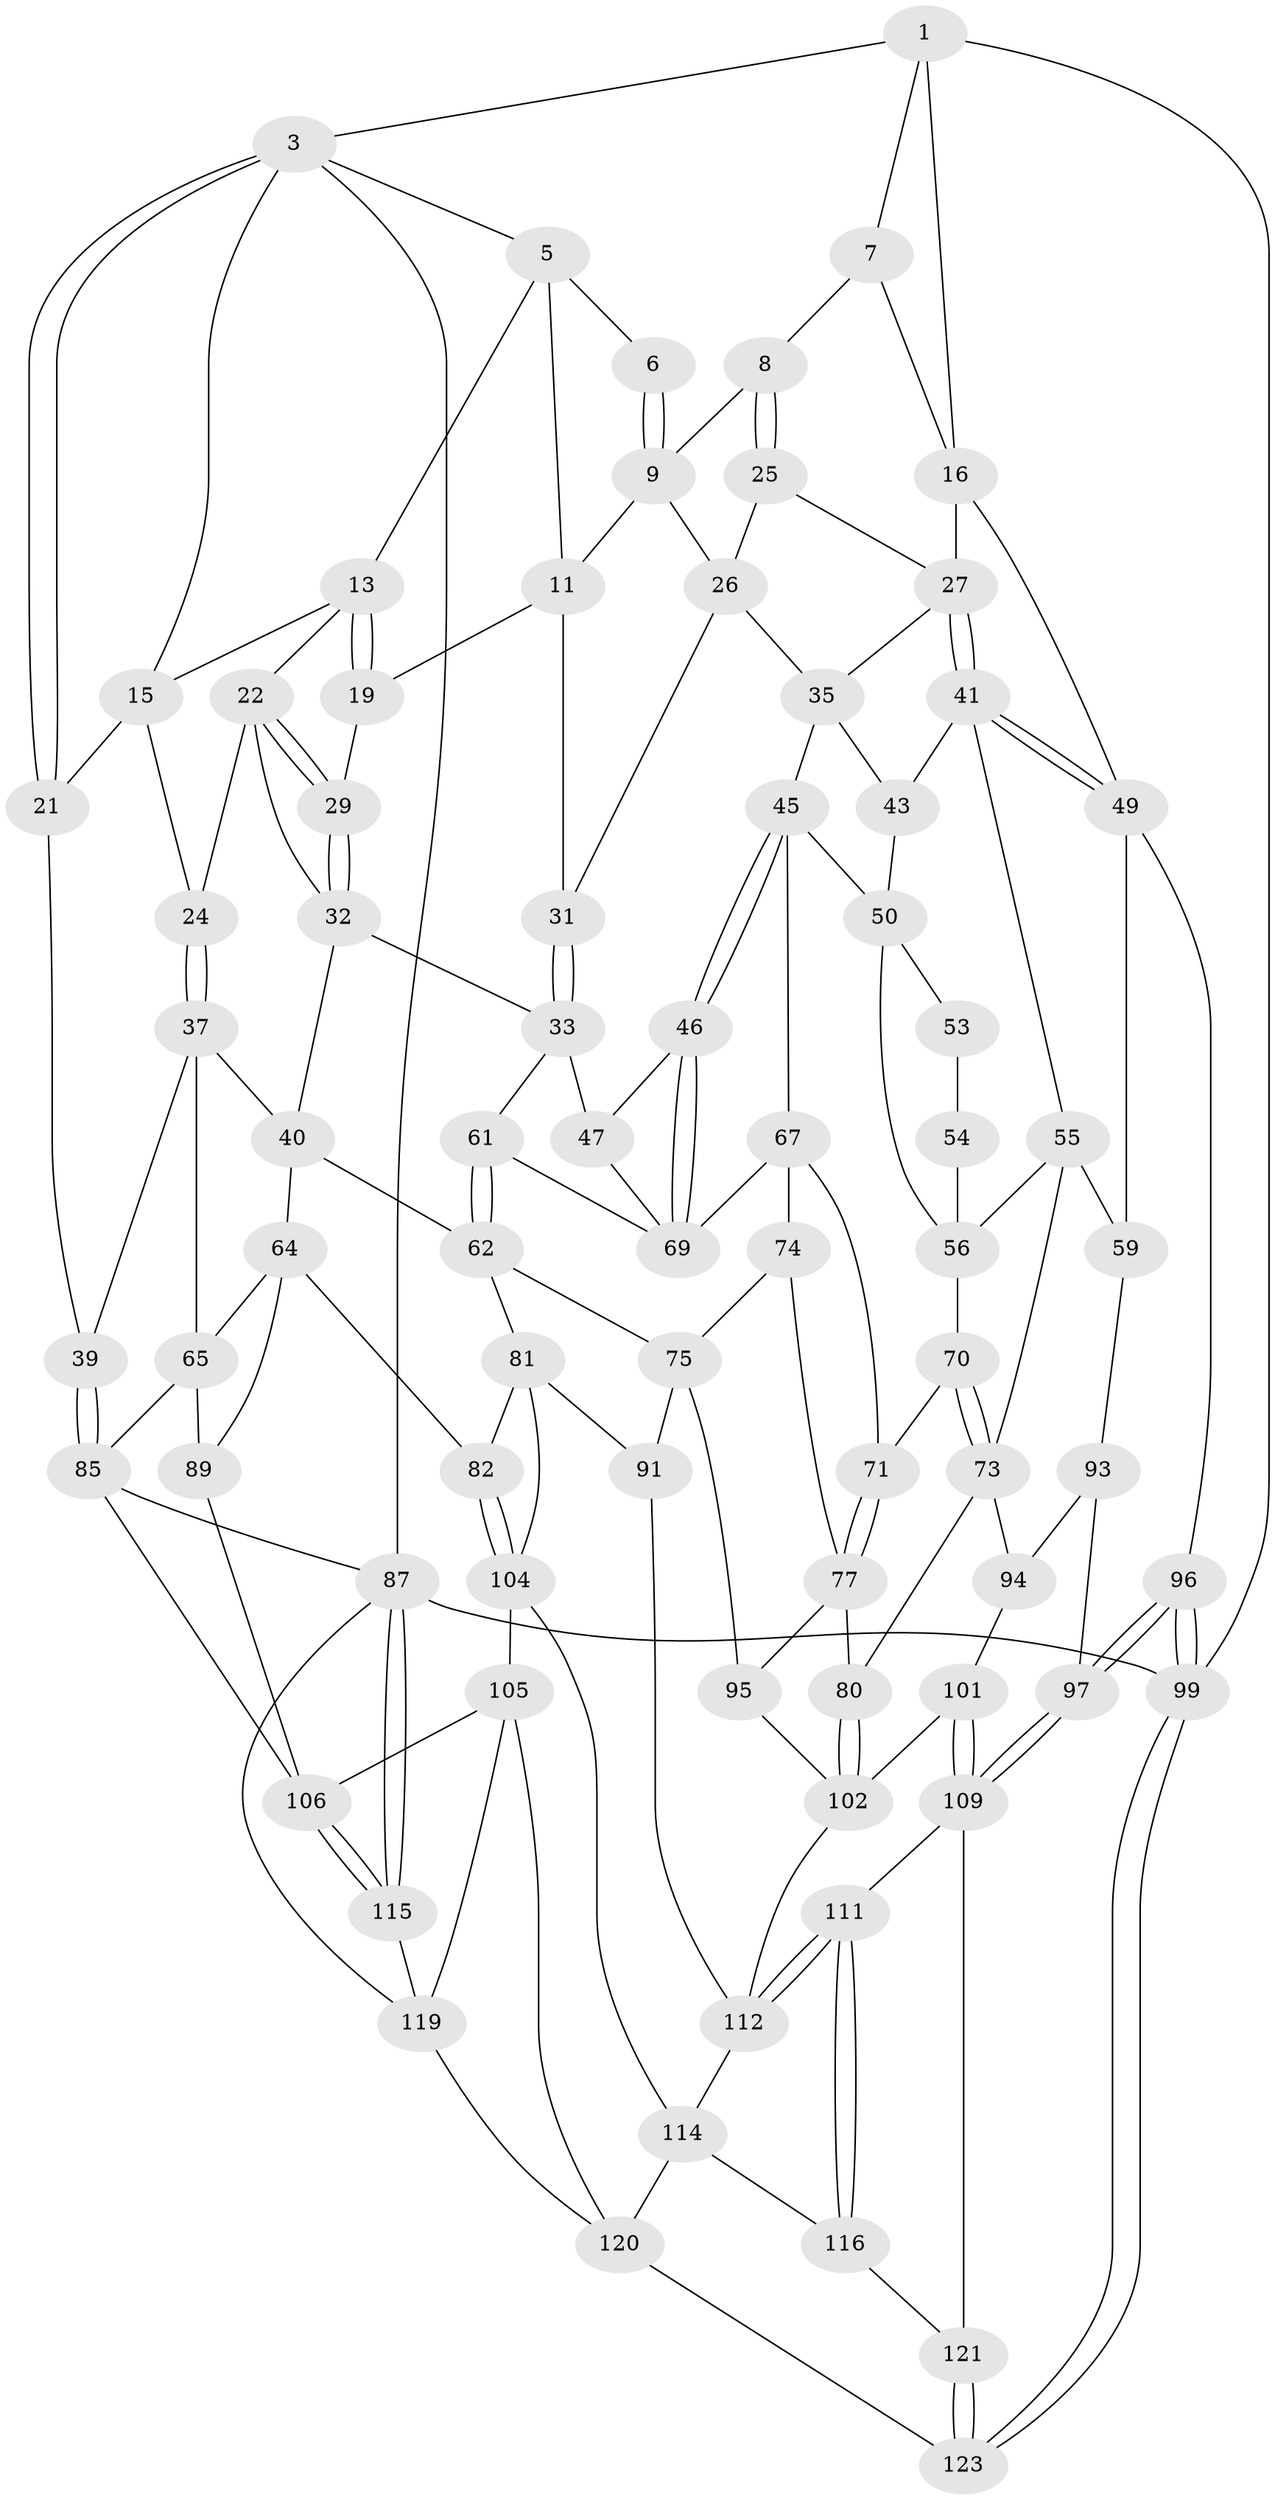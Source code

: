 // Generated by graph-tools (version 1.1) at 2025/24/03/03/25 07:24:40]
// undirected, 78 vertices, 166 edges
graph export_dot {
graph [start="1"]
  node [color=gray90,style=filled];
  1 [pos="+0.7871515522119874+0",super="+2"];
  3 [pos="+0+0",super="+4"];
  5 [pos="+0.37177464740171673+0",super="+12"];
  6 [pos="+0.5363178458440966+0"];
  7 [pos="+0.7813342198355155+0"];
  8 [pos="+0.666350529287432+0.06516353059987044"];
  9 [pos="+0.5666598535799257+0.028293531105754964",super="+10"];
  11 [pos="+0.4559691121765489+0.05795776529496496",super="+18"];
  13 [pos="+0.33919041615527445+0.1149764443742359",super="+14"];
  15 [pos="+0.18137032930604083+0.001445274152359633",super="+20"];
  16 [pos="+1+0.017257208500562463",super="+17"];
  19 [pos="+0.3424251134157194+0.14159699595859077"];
  21 [pos="+0+0"];
  22 [pos="+0.24324509320266777+0.13560195675348277",super="+23"];
  24 [pos="+0.11671554177865769+0.15885969232739539"];
  25 [pos="+0.6555663696930052+0.13046298766550968"];
  26 [pos="+0.5152072308069712+0.11147714484514358",super="+30"];
  27 [pos="+0.8433105772989683+0.1772773750058235",super="+28"];
  29 [pos="+0.3366901128147468+0.14983309660089444"];
  31 [pos="+0.44164325369814983+0.20538021795043623"];
  32 [pos="+0.28475591690392016+0.230772575270148",super="+34"];
  33 [pos="+0.3226140317596822+0.2925894178452114",super="+48"];
  35 [pos="+0.643773774882049+0.19056675687195176",super="+36"];
  37 [pos="+0.11171569577271148+0.24372483467912134",super="+38"];
  39 [pos="+0+0.25749524134657165"];
  40 [pos="+0.22226573450338763+0.2661617828110303",super="+63"];
  41 [pos="+0.8452323019702961+0.18621312360644388",super="+42"];
  43 [pos="+0.8160932452928193+0.21110407811135518",super="+44"];
  45 [pos="+0.506175170281212+0.27545774325852956",super="+52"];
  46 [pos="+0.4705595685784581+0.3283771731067456"];
  47 [pos="+0.3658331608900769+0.33229818397442334"];
  49 [pos="+1+0.34953752692998574",super="+58"];
  50 [pos="+0.6488816557885727+0.29732247486122926",super="+51"];
  53 [pos="+0.6882086657292735+0.3072869063440736"];
  54 [pos="+0.7432259196199292+0.2765350551411901",super="+57"];
  55 [pos="+0.8127525639959045+0.35258632639583704",super="+60"];
  56 [pos="+0.8013121829549239+0.3553080609912592",super="+66"];
  59 [pos="+0.9937541953303607+0.4402631471568469"];
  61 [pos="+0.3109756864984478+0.43310495071344546"];
  62 [pos="+0.30824108397266725+0.4406944001163243",super="+76"];
  64 [pos="+0.18445116103181333+0.4517142978321688",super="+83"];
  65 [pos="+0.10247161692849178+0.4336216319343229",super="+84"];
  67 [pos="+0.5803554791553566+0.4336088996965498",super="+68"];
  69 [pos="+0.5021199306025459+0.44116175704823063",super="+72"];
  70 [pos="+0.7143120078344701+0.4410732188420922"];
  71 [pos="+0.6374609968478233+0.4635401112799221"];
  73 [pos="+0.7659118411493604+0.5120458113301354",super="+79"];
  74 [pos="+0.49411437917663165+0.4810113321079933"];
  75 [pos="+0.40575284807011625+0.49803343523101384",super="+90"];
  77 [pos="+0.6473848751906893+0.5578218715316834",super="+78"];
  80 [pos="+0.7509969653012927+0.5857740476345868"];
  81 [pos="+0.2769278585538772+0.6238831953430672",super="+92"];
  82 [pos="+0.25075355266599075+0.6277717093477447"];
  85 [pos="+0+0.47908752589416514",super="+86"];
  87 [pos="+0+1",super="+88"];
  89 [pos="+0.10883544008158268+0.6480547548876128"];
  91 [pos="+0.37205135094136854+0.6516733941655876"];
  93 [pos="+0.9074222309409664+0.5409271283808869",super="+98"];
  94 [pos="+0.8228299210288601+0.584834995777473",super="+100"];
  95 [pos="+0.5358978036548205+0.6739002527111986"];
  96 [pos="+1+1"];
  97 [pos="+1+1"];
  99 [pos="+1+1"];
  101 [pos="+0.7345198374960776+0.6864487528756765"];
  102 [pos="+0.7231038128809775+0.6593436406068451",super="+103"];
  104 [pos="+0.23041549762698924+0.7768982490769107",super="+108"];
  105 [pos="+0.18768649889225694+0.7847573656686695",super="+118"];
  106 [pos="+0.08264755550008766+0.7297575144502932",super="+107"];
  109 [pos="+0.7063429483143593+0.8133540070948464",super="+110"];
  111 [pos="+0.5379528758531512+0.7322209910439832"];
  112 [pos="+0.5286968976194854+0.7024036847727582",super="+113"];
  114 [pos="+0.3160380165554258+0.8234016497234",super="+117"];
  115 [pos="+0.07985307768719445+0.8592825178232762"];
  116 [pos="+0.3573441162131214+0.9072618046528924"];
  119 [pos="+0.12276301147661671+0.8907273982087673",super="+124"];
  120 [pos="+0.17469559149662905+0.9036491494457557",super="+125"];
  121 [pos="+0.5676056784211261+0.8970358809506196",super="+122"];
  123 [pos="+0.6945445189815387+1",super="+126"];
  1 -- 7;
  1 -- 16;
  1 -- 99;
  1 -- 3;
  3 -- 21;
  3 -- 21;
  3 -- 5;
  3 -- 15;
  3 -- 87;
  5 -- 6;
  5 -- 13;
  5 -- 11;
  6 -- 9;
  6 -- 9;
  7 -- 8;
  7 -- 16;
  8 -- 9;
  8 -- 25;
  8 -- 25;
  9 -- 26;
  9 -- 11;
  11 -- 19;
  11 -- 31;
  13 -- 19;
  13 -- 19;
  13 -- 22;
  13 -- 15;
  15 -- 24;
  15 -- 21;
  16 -- 49;
  16 -- 27;
  19 -- 29;
  21 -- 39;
  22 -- 29;
  22 -- 29;
  22 -- 24;
  22 -- 32;
  24 -- 37;
  24 -- 37;
  25 -- 26;
  25 -- 27;
  26 -- 31;
  26 -- 35;
  27 -- 41;
  27 -- 41;
  27 -- 35;
  29 -- 32;
  29 -- 32;
  31 -- 33;
  31 -- 33;
  32 -- 33;
  32 -- 40;
  33 -- 61;
  33 -- 47;
  35 -- 45;
  35 -- 43;
  37 -- 40;
  37 -- 65;
  37 -- 39;
  39 -- 85;
  39 -- 85;
  40 -- 64;
  40 -- 62;
  41 -- 49;
  41 -- 49;
  41 -- 43;
  41 -- 55;
  43 -- 50;
  45 -- 46;
  45 -- 46;
  45 -- 50;
  45 -- 67;
  46 -- 47;
  46 -- 69;
  46 -- 69;
  47 -- 69;
  49 -- 96;
  49 -- 59;
  50 -- 53;
  50 -- 56;
  53 -- 54 [weight=2];
  54 -- 56;
  55 -- 56;
  55 -- 73;
  55 -- 59;
  56 -- 70;
  59 -- 93;
  61 -- 62;
  61 -- 62;
  61 -- 69;
  62 -- 81;
  62 -- 75;
  64 -- 65;
  64 -- 89;
  64 -- 82;
  65 -- 89;
  65 -- 85;
  67 -- 71;
  67 -- 74;
  67 -- 69;
  70 -- 71;
  70 -- 73;
  70 -- 73;
  71 -- 77;
  71 -- 77;
  73 -- 80;
  73 -- 94;
  74 -- 75;
  74 -- 77;
  75 -- 91;
  75 -- 95;
  77 -- 80;
  77 -- 95;
  80 -- 102;
  80 -- 102;
  81 -- 82;
  81 -- 91;
  81 -- 104;
  82 -- 104;
  82 -- 104;
  85 -- 106;
  85 -- 87;
  87 -- 115;
  87 -- 115;
  87 -- 99;
  87 -- 119;
  89 -- 106;
  91 -- 112;
  93 -- 94 [weight=2];
  93 -- 97;
  94 -- 101;
  95 -- 102;
  96 -- 97;
  96 -- 97;
  96 -- 99;
  96 -- 99;
  97 -- 109;
  97 -- 109;
  99 -- 123;
  99 -- 123;
  101 -- 102;
  101 -- 109;
  101 -- 109;
  102 -- 112;
  104 -- 105;
  104 -- 114;
  105 -- 106;
  105 -- 120;
  105 -- 119;
  106 -- 115;
  106 -- 115;
  109 -- 121;
  109 -- 111;
  111 -- 112;
  111 -- 112;
  111 -- 116;
  111 -- 116;
  112 -- 114;
  114 -- 120;
  114 -- 116;
  115 -- 119;
  116 -- 121;
  119 -- 120;
  120 -- 123;
  121 -- 123 [weight=2];
  121 -- 123;
}
